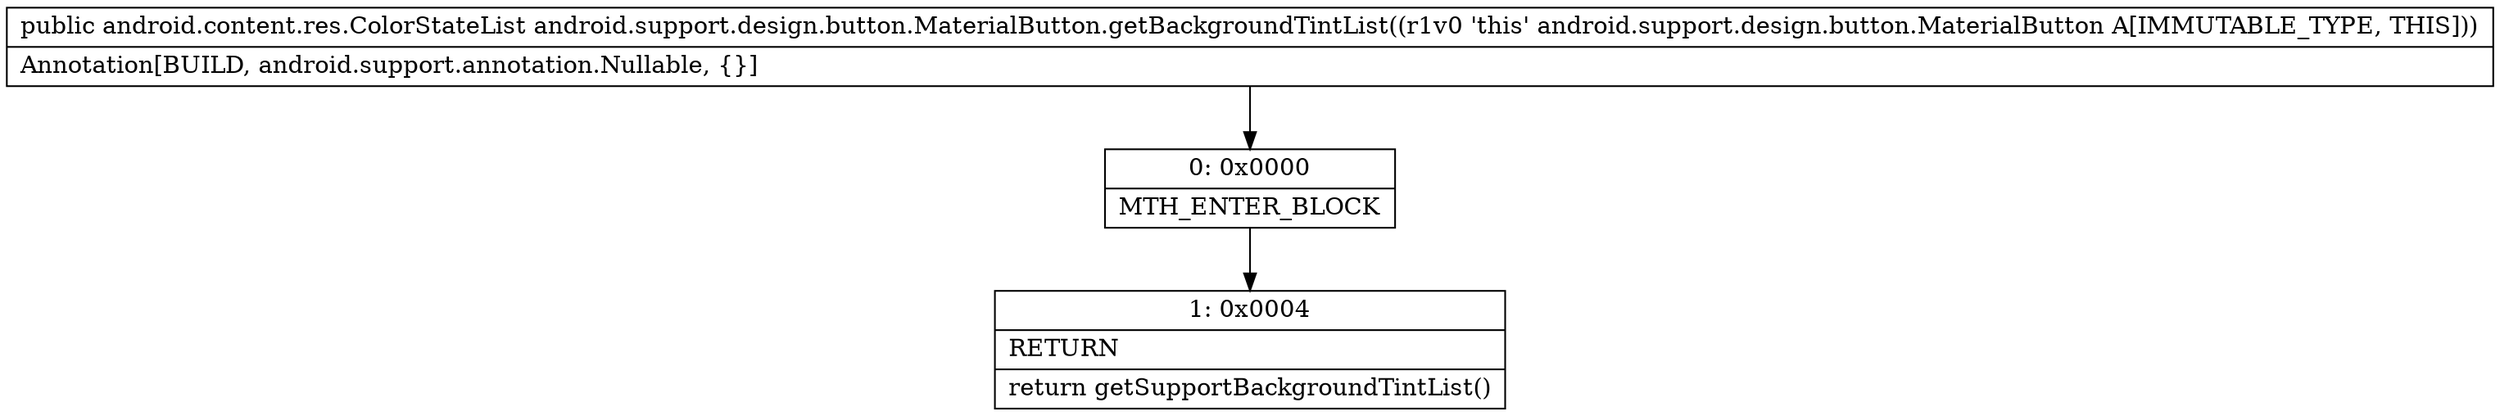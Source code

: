 digraph "CFG forandroid.support.design.button.MaterialButton.getBackgroundTintList()Landroid\/content\/res\/ColorStateList;" {
Node_0 [shape=record,label="{0\:\ 0x0000|MTH_ENTER_BLOCK\l}"];
Node_1 [shape=record,label="{1\:\ 0x0004|RETURN\l|return getSupportBackgroundTintList()\l}"];
MethodNode[shape=record,label="{public android.content.res.ColorStateList android.support.design.button.MaterialButton.getBackgroundTintList((r1v0 'this' android.support.design.button.MaterialButton A[IMMUTABLE_TYPE, THIS]))  | Annotation[BUILD, android.support.annotation.Nullable, \{\}]\l}"];
MethodNode -> Node_0;
Node_0 -> Node_1;
}

